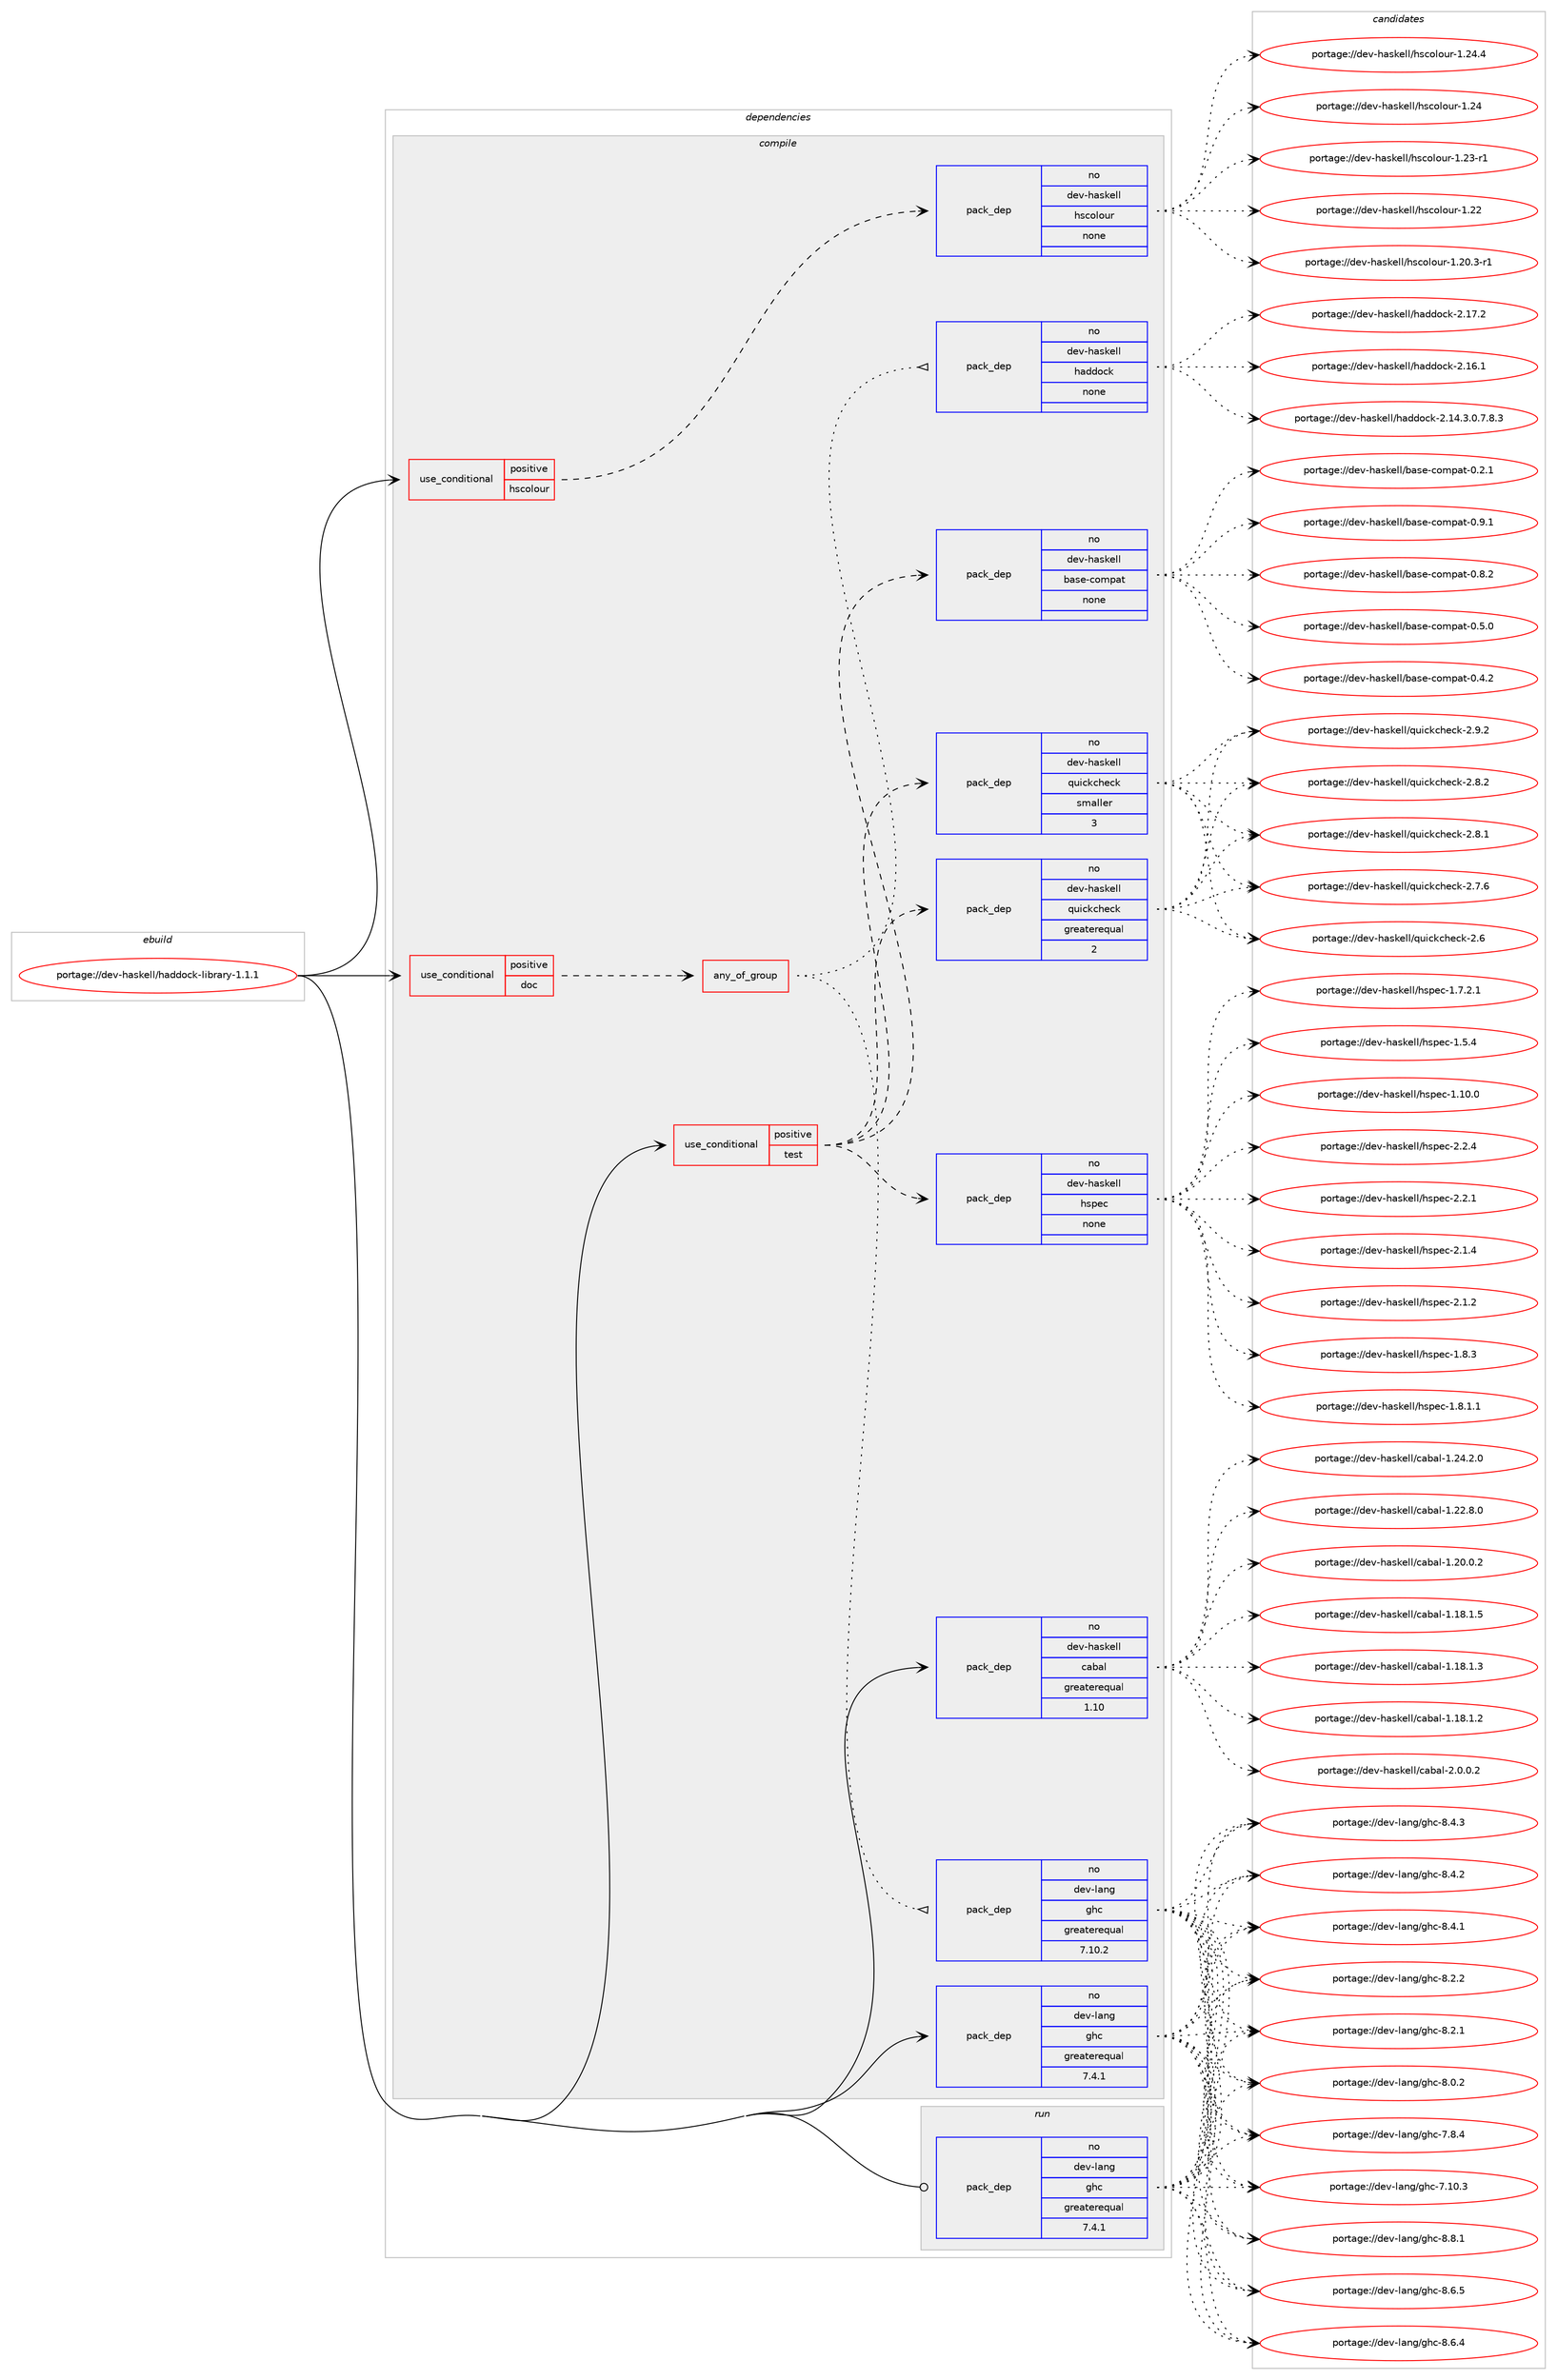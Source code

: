 digraph prolog {

# *************
# Graph options
# *************

newrank=true;
concentrate=true;
compound=true;
graph [rankdir=LR,fontname=Helvetica,fontsize=10,ranksep=1.5];#, ranksep=2.5, nodesep=0.2];
edge  [arrowhead=vee];
node  [fontname=Helvetica,fontsize=10];

# **********
# The ebuild
# **********

subgraph cluster_leftcol {
color=gray;
label=<<i>ebuild</i>>;
id [label="portage://dev-haskell/haddock-library-1.1.1", color=red, width=4, href="../dev-haskell/haddock-library-1.1.1.svg"];
}

# ****************
# The dependencies
# ****************

subgraph cluster_midcol {
color=gray;
label=<<i>dependencies</i>>;
subgraph cluster_compile {
fillcolor="#eeeeee";
style=filled;
label=<<i>compile</i>>;
subgraph cond133759 {
dependency560892 [label=<<TABLE BORDER="0" CELLBORDER="1" CELLSPACING="0" CELLPADDING="4"><TR><TD ROWSPAN="3" CELLPADDING="10">use_conditional</TD></TR><TR><TD>positive</TD></TR><TR><TD>doc</TD></TR></TABLE>>, shape=none, color=red];
subgraph any6372 {
dependency560893 [label=<<TABLE BORDER="0" CELLBORDER="1" CELLSPACING="0" CELLPADDING="4"><TR><TD CELLPADDING="10">any_of_group</TD></TR></TABLE>>, shape=none, color=red];subgraph pack420524 {
dependency560894 [label=<<TABLE BORDER="0" CELLBORDER="1" CELLSPACING="0" CELLPADDING="4" WIDTH="220"><TR><TD ROWSPAN="6" CELLPADDING="30">pack_dep</TD></TR><TR><TD WIDTH="110">no</TD></TR><TR><TD>dev-haskell</TD></TR><TR><TD>haddock</TD></TR><TR><TD>none</TD></TR><TR><TD></TD></TR></TABLE>>, shape=none, color=blue];
}
dependency560893:e -> dependency560894:w [weight=20,style="dotted",arrowhead="oinv"];
subgraph pack420525 {
dependency560895 [label=<<TABLE BORDER="0" CELLBORDER="1" CELLSPACING="0" CELLPADDING="4" WIDTH="220"><TR><TD ROWSPAN="6" CELLPADDING="30">pack_dep</TD></TR><TR><TD WIDTH="110">no</TD></TR><TR><TD>dev-lang</TD></TR><TR><TD>ghc</TD></TR><TR><TD>greaterequal</TD></TR><TR><TD>7.10.2</TD></TR></TABLE>>, shape=none, color=blue];
}
dependency560893:e -> dependency560895:w [weight=20,style="dotted",arrowhead="oinv"];
}
dependency560892:e -> dependency560893:w [weight=20,style="dashed",arrowhead="vee"];
}
id:e -> dependency560892:w [weight=20,style="solid",arrowhead="vee"];
subgraph cond133760 {
dependency560896 [label=<<TABLE BORDER="0" CELLBORDER="1" CELLSPACING="0" CELLPADDING="4"><TR><TD ROWSPAN="3" CELLPADDING="10">use_conditional</TD></TR><TR><TD>positive</TD></TR><TR><TD>hscolour</TD></TR></TABLE>>, shape=none, color=red];
subgraph pack420526 {
dependency560897 [label=<<TABLE BORDER="0" CELLBORDER="1" CELLSPACING="0" CELLPADDING="4" WIDTH="220"><TR><TD ROWSPAN="6" CELLPADDING="30">pack_dep</TD></TR><TR><TD WIDTH="110">no</TD></TR><TR><TD>dev-haskell</TD></TR><TR><TD>hscolour</TD></TR><TR><TD>none</TD></TR><TR><TD></TD></TR></TABLE>>, shape=none, color=blue];
}
dependency560896:e -> dependency560897:w [weight=20,style="dashed",arrowhead="vee"];
}
id:e -> dependency560896:w [weight=20,style="solid",arrowhead="vee"];
subgraph cond133761 {
dependency560898 [label=<<TABLE BORDER="0" CELLBORDER="1" CELLSPACING="0" CELLPADDING="4"><TR><TD ROWSPAN="3" CELLPADDING="10">use_conditional</TD></TR><TR><TD>positive</TD></TR><TR><TD>test</TD></TR></TABLE>>, shape=none, color=red];
subgraph pack420527 {
dependency560899 [label=<<TABLE BORDER="0" CELLBORDER="1" CELLSPACING="0" CELLPADDING="4" WIDTH="220"><TR><TD ROWSPAN="6" CELLPADDING="30">pack_dep</TD></TR><TR><TD WIDTH="110">no</TD></TR><TR><TD>dev-haskell</TD></TR><TR><TD>base-compat</TD></TR><TR><TD>none</TD></TR><TR><TD></TD></TR></TABLE>>, shape=none, color=blue];
}
dependency560898:e -> dependency560899:w [weight=20,style="dashed",arrowhead="vee"];
subgraph pack420528 {
dependency560900 [label=<<TABLE BORDER="0" CELLBORDER="1" CELLSPACING="0" CELLPADDING="4" WIDTH="220"><TR><TD ROWSPAN="6" CELLPADDING="30">pack_dep</TD></TR><TR><TD WIDTH="110">no</TD></TR><TR><TD>dev-haskell</TD></TR><TR><TD>hspec</TD></TR><TR><TD>none</TD></TR><TR><TD></TD></TR></TABLE>>, shape=none, color=blue];
}
dependency560898:e -> dependency560900:w [weight=20,style="dashed",arrowhead="vee"];
subgraph pack420529 {
dependency560901 [label=<<TABLE BORDER="0" CELLBORDER="1" CELLSPACING="0" CELLPADDING="4" WIDTH="220"><TR><TD ROWSPAN="6" CELLPADDING="30">pack_dep</TD></TR><TR><TD WIDTH="110">no</TD></TR><TR><TD>dev-haskell</TD></TR><TR><TD>quickcheck</TD></TR><TR><TD>greaterequal</TD></TR><TR><TD>2</TD></TR></TABLE>>, shape=none, color=blue];
}
dependency560898:e -> dependency560901:w [weight=20,style="dashed",arrowhead="vee"];
subgraph pack420530 {
dependency560902 [label=<<TABLE BORDER="0" CELLBORDER="1" CELLSPACING="0" CELLPADDING="4" WIDTH="220"><TR><TD ROWSPAN="6" CELLPADDING="30">pack_dep</TD></TR><TR><TD WIDTH="110">no</TD></TR><TR><TD>dev-haskell</TD></TR><TR><TD>quickcheck</TD></TR><TR><TD>smaller</TD></TR><TR><TD>3</TD></TR></TABLE>>, shape=none, color=blue];
}
dependency560898:e -> dependency560902:w [weight=20,style="dashed",arrowhead="vee"];
}
id:e -> dependency560898:w [weight=20,style="solid",arrowhead="vee"];
subgraph pack420531 {
dependency560903 [label=<<TABLE BORDER="0" CELLBORDER="1" CELLSPACING="0" CELLPADDING="4" WIDTH="220"><TR><TD ROWSPAN="6" CELLPADDING="30">pack_dep</TD></TR><TR><TD WIDTH="110">no</TD></TR><TR><TD>dev-haskell</TD></TR><TR><TD>cabal</TD></TR><TR><TD>greaterequal</TD></TR><TR><TD>1.10</TD></TR></TABLE>>, shape=none, color=blue];
}
id:e -> dependency560903:w [weight=20,style="solid",arrowhead="vee"];
subgraph pack420532 {
dependency560904 [label=<<TABLE BORDER="0" CELLBORDER="1" CELLSPACING="0" CELLPADDING="4" WIDTH="220"><TR><TD ROWSPAN="6" CELLPADDING="30">pack_dep</TD></TR><TR><TD WIDTH="110">no</TD></TR><TR><TD>dev-lang</TD></TR><TR><TD>ghc</TD></TR><TR><TD>greaterequal</TD></TR><TR><TD>7.4.1</TD></TR></TABLE>>, shape=none, color=blue];
}
id:e -> dependency560904:w [weight=20,style="solid",arrowhead="vee"];
}
subgraph cluster_compileandrun {
fillcolor="#eeeeee";
style=filled;
label=<<i>compile and run</i>>;
}
subgraph cluster_run {
fillcolor="#eeeeee";
style=filled;
label=<<i>run</i>>;
subgraph pack420533 {
dependency560905 [label=<<TABLE BORDER="0" CELLBORDER="1" CELLSPACING="0" CELLPADDING="4" WIDTH="220"><TR><TD ROWSPAN="6" CELLPADDING="30">pack_dep</TD></TR><TR><TD WIDTH="110">no</TD></TR><TR><TD>dev-lang</TD></TR><TR><TD>ghc</TD></TR><TR><TD>greaterequal</TD></TR><TR><TD>7.4.1</TD></TR></TABLE>>, shape=none, color=blue];
}
id:e -> dependency560905:w [weight=20,style="solid",arrowhead="odot"];
}
}

# **************
# The candidates
# **************

subgraph cluster_choices {
rank=same;
color=gray;
label=<<i>candidates</i>>;

subgraph choice420524 {
color=black;
nodesep=1;
choice100101118451049711510710110810847104971001001119910745504649554650 [label="portage://dev-haskell/haddock-2.17.2", color=red, width=4,href="../dev-haskell/haddock-2.17.2.svg"];
choice100101118451049711510710110810847104971001001119910745504649544649 [label="portage://dev-haskell/haddock-2.16.1", color=red, width=4,href="../dev-haskell/haddock-2.16.1.svg"];
choice1001011184510497115107101108108471049710010011199107455046495246514648465546564651 [label="portage://dev-haskell/haddock-2.14.3.0.7.8.3", color=red, width=4,href="../dev-haskell/haddock-2.14.3.0.7.8.3.svg"];
dependency560894:e -> choice100101118451049711510710110810847104971001001119910745504649554650:w [style=dotted,weight="100"];
dependency560894:e -> choice100101118451049711510710110810847104971001001119910745504649544649:w [style=dotted,weight="100"];
dependency560894:e -> choice1001011184510497115107101108108471049710010011199107455046495246514648465546564651:w [style=dotted,weight="100"];
}
subgraph choice420525 {
color=black;
nodesep=1;
choice10010111845108971101034710310499455646564649 [label="portage://dev-lang/ghc-8.8.1", color=red, width=4,href="../dev-lang/ghc-8.8.1.svg"];
choice10010111845108971101034710310499455646544653 [label="portage://dev-lang/ghc-8.6.5", color=red, width=4,href="../dev-lang/ghc-8.6.5.svg"];
choice10010111845108971101034710310499455646544652 [label="portage://dev-lang/ghc-8.6.4", color=red, width=4,href="../dev-lang/ghc-8.6.4.svg"];
choice10010111845108971101034710310499455646524651 [label="portage://dev-lang/ghc-8.4.3", color=red, width=4,href="../dev-lang/ghc-8.4.3.svg"];
choice10010111845108971101034710310499455646524650 [label="portage://dev-lang/ghc-8.4.2", color=red, width=4,href="../dev-lang/ghc-8.4.2.svg"];
choice10010111845108971101034710310499455646524649 [label="portage://dev-lang/ghc-8.4.1", color=red, width=4,href="../dev-lang/ghc-8.4.1.svg"];
choice10010111845108971101034710310499455646504650 [label="portage://dev-lang/ghc-8.2.2", color=red, width=4,href="../dev-lang/ghc-8.2.2.svg"];
choice10010111845108971101034710310499455646504649 [label="portage://dev-lang/ghc-8.2.1", color=red, width=4,href="../dev-lang/ghc-8.2.1.svg"];
choice10010111845108971101034710310499455646484650 [label="portage://dev-lang/ghc-8.0.2", color=red, width=4,href="../dev-lang/ghc-8.0.2.svg"];
choice10010111845108971101034710310499455546564652 [label="portage://dev-lang/ghc-7.8.4", color=red, width=4,href="../dev-lang/ghc-7.8.4.svg"];
choice1001011184510897110103471031049945554649484651 [label="portage://dev-lang/ghc-7.10.3", color=red, width=4,href="../dev-lang/ghc-7.10.3.svg"];
dependency560895:e -> choice10010111845108971101034710310499455646564649:w [style=dotted,weight="100"];
dependency560895:e -> choice10010111845108971101034710310499455646544653:w [style=dotted,weight="100"];
dependency560895:e -> choice10010111845108971101034710310499455646544652:w [style=dotted,weight="100"];
dependency560895:e -> choice10010111845108971101034710310499455646524651:w [style=dotted,weight="100"];
dependency560895:e -> choice10010111845108971101034710310499455646524650:w [style=dotted,weight="100"];
dependency560895:e -> choice10010111845108971101034710310499455646524649:w [style=dotted,weight="100"];
dependency560895:e -> choice10010111845108971101034710310499455646504650:w [style=dotted,weight="100"];
dependency560895:e -> choice10010111845108971101034710310499455646504649:w [style=dotted,weight="100"];
dependency560895:e -> choice10010111845108971101034710310499455646484650:w [style=dotted,weight="100"];
dependency560895:e -> choice10010111845108971101034710310499455546564652:w [style=dotted,weight="100"];
dependency560895:e -> choice1001011184510897110103471031049945554649484651:w [style=dotted,weight="100"];
}
subgraph choice420526 {
color=black;
nodesep=1;
choice1001011184510497115107101108108471041159911110811111711445494650524652 [label="portage://dev-haskell/hscolour-1.24.4", color=red, width=4,href="../dev-haskell/hscolour-1.24.4.svg"];
choice100101118451049711510710110810847104115991111081111171144549465052 [label="portage://dev-haskell/hscolour-1.24", color=red, width=4,href="../dev-haskell/hscolour-1.24.svg"];
choice1001011184510497115107101108108471041159911110811111711445494650514511449 [label="portage://dev-haskell/hscolour-1.23-r1", color=red, width=4,href="../dev-haskell/hscolour-1.23-r1.svg"];
choice100101118451049711510710110810847104115991111081111171144549465050 [label="portage://dev-haskell/hscolour-1.22", color=red, width=4,href="../dev-haskell/hscolour-1.22.svg"];
choice10010111845104971151071011081084710411599111108111117114454946504846514511449 [label="portage://dev-haskell/hscolour-1.20.3-r1", color=red, width=4,href="../dev-haskell/hscolour-1.20.3-r1.svg"];
dependency560897:e -> choice1001011184510497115107101108108471041159911110811111711445494650524652:w [style=dotted,weight="100"];
dependency560897:e -> choice100101118451049711510710110810847104115991111081111171144549465052:w [style=dotted,weight="100"];
dependency560897:e -> choice1001011184510497115107101108108471041159911110811111711445494650514511449:w [style=dotted,weight="100"];
dependency560897:e -> choice100101118451049711510710110810847104115991111081111171144549465050:w [style=dotted,weight="100"];
dependency560897:e -> choice10010111845104971151071011081084710411599111108111117114454946504846514511449:w [style=dotted,weight="100"];
}
subgraph choice420527 {
color=black;
nodesep=1;
choice1001011184510497115107101108108479897115101459911110911297116454846574649 [label="portage://dev-haskell/base-compat-0.9.1", color=red, width=4,href="../dev-haskell/base-compat-0.9.1.svg"];
choice1001011184510497115107101108108479897115101459911110911297116454846564650 [label="portage://dev-haskell/base-compat-0.8.2", color=red, width=4,href="../dev-haskell/base-compat-0.8.2.svg"];
choice1001011184510497115107101108108479897115101459911110911297116454846534648 [label="portage://dev-haskell/base-compat-0.5.0", color=red, width=4,href="../dev-haskell/base-compat-0.5.0.svg"];
choice1001011184510497115107101108108479897115101459911110911297116454846524650 [label="portage://dev-haskell/base-compat-0.4.2", color=red, width=4,href="../dev-haskell/base-compat-0.4.2.svg"];
choice1001011184510497115107101108108479897115101459911110911297116454846504649 [label="portage://dev-haskell/base-compat-0.2.1", color=red, width=4,href="../dev-haskell/base-compat-0.2.1.svg"];
dependency560899:e -> choice1001011184510497115107101108108479897115101459911110911297116454846574649:w [style=dotted,weight="100"];
dependency560899:e -> choice1001011184510497115107101108108479897115101459911110911297116454846564650:w [style=dotted,weight="100"];
dependency560899:e -> choice1001011184510497115107101108108479897115101459911110911297116454846534648:w [style=dotted,weight="100"];
dependency560899:e -> choice1001011184510497115107101108108479897115101459911110911297116454846524650:w [style=dotted,weight="100"];
dependency560899:e -> choice1001011184510497115107101108108479897115101459911110911297116454846504649:w [style=dotted,weight="100"];
}
subgraph choice420528 {
color=black;
nodesep=1;
choice10010111845104971151071011081084710411511210199455046504652 [label="portage://dev-haskell/hspec-2.2.4", color=red, width=4,href="../dev-haskell/hspec-2.2.4.svg"];
choice10010111845104971151071011081084710411511210199455046504649 [label="portage://dev-haskell/hspec-2.2.1", color=red, width=4,href="../dev-haskell/hspec-2.2.1.svg"];
choice10010111845104971151071011081084710411511210199455046494652 [label="portage://dev-haskell/hspec-2.1.4", color=red, width=4,href="../dev-haskell/hspec-2.1.4.svg"];
choice10010111845104971151071011081084710411511210199455046494650 [label="portage://dev-haskell/hspec-2.1.2", color=red, width=4,href="../dev-haskell/hspec-2.1.2.svg"];
choice10010111845104971151071011081084710411511210199454946564651 [label="portage://dev-haskell/hspec-1.8.3", color=red, width=4,href="../dev-haskell/hspec-1.8.3.svg"];
choice100101118451049711510710110810847104115112101994549465646494649 [label="portage://dev-haskell/hspec-1.8.1.1", color=red, width=4,href="../dev-haskell/hspec-1.8.1.1.svg"];
choice100101118451049711510710110810847104115112101994549465546504649 [label="portage://dev-haskell/hspec-1.7.2.1", color=red, width=4,href="../dev-haskell/hspec-1.7.2.1.svg"];
choice10010111845104971151071011081084710411511210199454946534652 [label="portage://dev-haskell/hspec-1.5.4", color=red, width=4,href="../dev-haskell/hspec-1.5.4.svg"];
choice1001011184510497115107101108108471041151121019945494649484648 [label="portage://dev-haskell/hspec-1.10.0", color=red, width=4,href="../dev-haskell/hspec-1.10.0.svg"];
dependency560900:e -> choice10010111845104971151071011081084710411511210199455046504652:w [style=dotted,weight="100"];
dependency560900:e -> choice10010111845104971151071011081084710411511210199455046504649:w [style=dotted,weight="100"];
dependency560900:e -> choice10010111845104971151071011081084710411511210199455046494652:w [style=dotted,weight="100"];
dependency560900:e -> choice10010111845104971151071011081084710411511210199455046494650:w [style=dotted,weight="100"];
dependency560900:e -> choice10010111845104971151071011081084710411511210199454946564651:w [style=dotted,weight="100"];
dependency560900:e -> choice100101118451049711510710110810847104115112101994549465646494649:w [style=dotted,weight="100"];
dependency560900:e -> choice100101118451049711510710110810847104115112101994549465546504649:w [style=dotted,weight="100"];
dependency560900:e -> choice10010111845104971151071011081084710411511210199454946534652:w [style=dotted,weight="100"];
dependency560900:e -> choice1001011184510497115107101108108471041151121019945494649484648:w [style=dotted,weight="100"];
}
subgraph choice420529 {
color=black;
nodesep=1;
choice100101118451049711510710110810847113117105991079910410199107455046574650 [label="portage://dev-haskell/quickcheck-2.9.2", color=red, width=4,href="../dev-haskell/quickcheck-2.9.2.svg"];
choice100101118451049711510710110810847113117105991079910410199107455046564650 [label="portage://dev-haskell/quickcheck-2.8.2", color=red, width=4,href="../dev-haskell/quickcheck-2.8.2.svg"];
choice100101118451049711510710110810847113117105991079910410199107455046564649 [label="portage://dev-haskell/quickcheck-2.8.1", color=red, width=4,href="../dev-haskell/quickcheck-2.8.1.svg"];
choice100101118451049711510710110810847113117105991079910410199107455046554654 [label="portage://dev-haskell/quickcheck-2.7.6", color=red, width=4,href="../dev-haskell/quickcheck-2.7.6.svg"];
choice10010111845104971151071011081084711311710599107991041019910745504654 [label="portage://dev-haskell/quickcheck-2.6", color=red, width=4,href="../dev-haskell/quickcheck-2.6.svg"];
dependency560901:e -> choice100101118451049711510710110810847113117105991079910410199107455046574650:w [style=dotted,weight="100"];
dependency560901:e -> choice100101118451049711510710110810847113117105991079910410199107455046564650:w [style=dotted,weight="100"];
dependency560901:e -> choice100101118451049711510710110810847113117105991079910410199107455046564649:w [style=dotted,weight="100"];
dependency560901:e -> choice100101118451049711510710110810847113117105991079910410199107455046554654:w [style=dotted,weight="100"];
dependency560901:e -> choice10010111845104971151071011081084711311710599107991041019910745504654:w [style=dotted,weight="100"];
}
subgraph choice420530 {
color=black;
nodesep=1;
choice100101118451049711510710110810847113117105991079910410199107455046574650 [label="portage://dev-haskell/quickcheck-2.9.2", color=red, width=4,href="../dev-haskell/quickcheck-2.9.2.svg"];
choice100101118451049711510710110810847113117105991079910410199107455046564650 [label="portage://dev-haskell/quickcheck-2.8.2", color=red, width=4,href="../dev-haskell/quickcheck-2.8.2.svg"];
choice100101118451049711510710110810847113117105991079910410199107455046564649 [label="portage://dev-haskell/quickcheck-2.8.1", color=red, width=4,href="../dev-haskell/quickcheck-2.8.1.svg"];
choice100101118451049711510710110810847113117105991079910410199107455046554654 [label="portage://dev-haskell/quickcheck-2.7.6", color=red, width=4,href="../dev-haskell/quickcheck-2.7.6.svg"];
choice10010111845104971151071011081084711311710599107991041019910745504654 [label="portage://dev-haskell/quickcheck-2.6", color=red, width=4,href="../dev-haskell/quickcheck-2.6.svg"];
dependency560902:e -> choice100101118451049711510710110810847113117105991079910410199107455046574650:w [style=dotted,weight="100"];
dependency560902:e -> choice100101118451049711510710110810847113117105991079910410199107455046564650:w [style=dotted,weight="100"];
dependency560902:e -> choice100101118451049711510710110810847113117105991079910410199107455046564649:w [style=dotted,weight="100"];
dependency560902:e -> choice100101118451049711510710110810847113117105991079910410199107455046554654:w [style=dotted,weight="100"];
dependency560902:e -> choice10010111845104971151071011081084711311710599107991041019910745504654:w [style=dotted,weight="100"];
}
subgraph choice420531 {
color=black;
nodesep=1;
choice100101118451049711510710110810847999798971084550464846484650 [label="portage://dev-haskell/cabal-2.0.0.2", color=red, width=4,href="../dev-haskell/cabal-2.0.0.2.svg"];
choice10010111845104971151071011081084799979897108454946505246504648 [label="portage://dev-haskell/cabal-1.24.2.0", color=red, width=4,href="../dev-haskell/cabal-1.24.2.0.svg"];
choice10010111845104971151071011081084799979897108454946505046564648 [label="portage://dev-haskell/cabal-1.22.8.0", color=red, width=4,href="../dev-haskell/cabal-1.22.8.0.svg"];
choice10010111845104971151071011081084799979897108454946504846484650 [label="portage://dev-haskell/cabal-1.20.0.2", color=red, width=4,href="../dev-haskell/cabal-1.20.0.2.svg"];
choice10010111845104971151071011081084799979897108454946495646494653 [label="portage://dev-haskell/cabal-1.18.1.5", color=red, width=4,href="../dev-haskell/cabal-1.18.1.5.svg"];
choice10010111845104971151071011081084799979897108454946495646494651 [label="portage://dev-haskell/cabal-1.18.1.3", color=red, width=4,href="../dev-haskell/cabal-1.18.1.3.svg"];
choice10010111845104971151071011081084799979897108454946495646494650 [label="portage://dev-haskell/cabal-1.18.1.2", color=red, width=4,href="../dev-haskell/cabal-1.18.1.2.svg"];
dependency560903:e -> choice100101118451049711510710110810847999798971084550464846484650:w [style=dotted,weight="100"];
dependency560903:e -> choice10010111845104971151071011081084799979897108454946505246504648:w [style=dotted,weight="100"];
dependency560903:e -> choice10010111845104971151071011081084799979897108454946505046564648:w [style=dotted,weight="100"];
dependency560903:e -> choice10010111845104971151071011081084799979897108454946504846484650:w [style=dotted,weight="100"];
dependency560903:e -> choice10010111845104971151071011081084799979897108454946495646494653:w [style=dotted,weight="100"];
dependency560903:e -> choice10010111845104971151071011081084799979897108454946495646494651:w [style=dotted,weight="100"];
dependency560903:e -> choice10010111845104971151071011081084799979897108454946495646494650:w [style=dotted,weight="100"];
}
subgraph choice420532 {
color=black;
nodesep=1;
choice10010111845108971101034710310499455646564649 [label="portage://dev-lang/ghc-8.8.1", color=red, width=4,href="../dev-lang/ghc-8.8.1.svg"];
choice10010111845108971101034710310499455646544653 [label="portage://dev-lang/ghc-8.6.5", color=red, width=4,href="../dev-lang/ghc-8.6.5.svg"];
choice10010111845108971101034710310499455646544652 [label="portage://dev-lang/ghc-8.6.4", color=red, width=4,href="../dev-lang/ghc-8.6.4.svg"];
choice10010111845108971101034710310499455646524651 [label="portage://dev-lang/ghc-8.4.3", color=red, width=4,href="../dev-lang/ghc-8.4.3.svg"];
choice10010111845108971101034710310499455646524650 [label="portage://dev-lang/ghc-8.4.2", color=red, width=4,href="../dev-lang/ghc-8.4.2.svg"];
choice10010111845108971101034710310499455646524649 [label="portage://dev-lang/ghc-8.4.1", color=red, width=4,href="../dev-lang/ghc-8.4.1.svg"];
choice10010111845108971101034710310499455646504650 [label="portage://dev-lang/ghc-8.2.2", color=red, width=4,href="../dev-lang/ghc-8.2.2.svg"];
choice10010111845108971101034710310499455646504649 [label="portage://dev-lang/ghc-8.2.1", color=red, width=4,href="../dev-lang/ghc-8.2.1.svg"];
choice10010111845108971101034710310499455646484650 [label="portage://dev-lang/ghc-8.0.2", color=red, width=4,href="../dev-lang/ghc-8.0.2.svg"];
choice10010111845108971101034710310499455546564652 [label="portage://dev-lang/ghc-7.8.4", color=red, width=4,href="../dev-lang/ghc-7.8.4.svg"];
choice1001011184510897110103471031049945554649484651 [label="portage://dev-lang/ghc-7.10.3", color=red, width=4,href="../dev-lang/ghc-7.10.3.svg"];
dependency560904:e -> choice10010111845108971101034710310499455646564649:w [style=dotted,weight="100"];
dependency560904:e -> choice10010111845108971101034710310499455646544653:w [style=dotted,weight="100"];
dependency560904:e -> choice10010111845108971101034710310499455646544652:w [style=dotted,weight="100"];
dependency560904:e -> choice10010111845108971101034710310499455646524651:w [style=dotted,weight="100"];
dependency560904:e -> choice10010111845108971101034710310499455646524650:w [style=dotted,weight="100"];
dependency560904:e -> choice10010111845108971101034710310499455646524649:w [style=dotted,weight="100"];
dependency560904:e -> choice10010111845108971101034710310499455646504650:w [style=dotted,weight="100"];
dependency560904:e -> choice10010111845108971101034710310499455646504649:w [style=dotted,weight="100"];
dependency560904:e -> choice10010111845108971101034710310499455646484650:w [style=dotted,weight="100"];
dependency560904:e -> choice10010111845108971101034710310499455546564652:w [style=dotted,weight="100"];
dependency560904:e -> choice1001011184510897110103471031049945554649484651:w [style=dotted,weight="100"];
}
subgraph choice420533 {
color=black;
nodesep=1;
choice10010111845108971101034710310499455646564649 [label="portage://dev-lang/ghc-8.8.1", color=red, width=4,href="../dev-lang/ghc-8.8.1.svg"];
choice10010111845108971101034710310499455646544653 [label="portage://dev-lang/ghc-8.6.5", color=red, width=4,href="../dev-lang/ghc-8.6.5.svg"];
choice10010111845108971101034710310499455646544652 [label="portage://dev-lang/ghc-8.6.4", color=red, width=4,href="../dev-lang/ghc-8.6.4.svg"];
choice10010111845108971101034710310499455646524651 [label="portage://dev-lang/ghc-8.4.3", color=red, width=4,href="../dev-lang/ghc-8.4.3.svg"];
choice10010111845108971101034710310499455646524650 [label="portage://dev-lang/ghc-8.4.2", color=red, width=4,href="../dev-lang/ghc-8.4.2.svg"];
choice10010111845108971101034710310499455646524649 [label="portage://dev-lang/ghc-8.4.1", color=red, width=4,href="../dev-lang/ghc-8.4.1.svg"];
choice10010111845108971101034710310499455646504650 [label="portage://dev-lang/ghc-8.2.2", color=red, width=4,href="../dev-lang/ghc-8.2.2.svg"];
choice10010111845108971101034710310499455646504649 [label="portage://dev-lang/ghc-8.2.1", color=red, width=4,href="../dev-lang/ghc-8.2.1.svg"];
choice10010111845108971101034710310499455646484650 [label="portage://dev-lang/ghc-8.0.2", color=red, width=4,href="../dev-lang/ghc-8.0.2.svg"];
choice10010111845108971101034710310499455546564652 [label="portage://dev-lang/ghc-7.8.4", color=red, width=4,href="../dev-lang/ghc-7.8.4.svg"];
choice1001011184510897110103471031049945554649484651 [label="portage://dev-lang/ghc-7.10.3", color=red, width=4,href="../dev-lang/ghc-7.10.3.svg"];
dependency560905:e -> choice10010111845108971101034710310499455646564649:w [style=dotted,weight="100"];
dependency560905:e -> choice10010111845108971101034710310499455646544653:w [style=dotted,weight="100"];
dependency560905:e -> choice10010111845108971101034710310499455646544652:w [style=dotted,weight="100"];
dependency560905:e -> choice10010111845108971101034710310499455646524651:w [style=dotted,weight="100"];
dependency560905:e -> choice10010111845108971101034710310499455646524650:w [style=dotted,weight="100"];
dependency560905:e -> choice10010111845108971101034710310499455646524649:w [style=dotted,weight="100"];
dependency560905:e -> choice10010111845108971101034710310499455646504650:w [style=dotted,weight="100"];
dependency560905:e -> choice10010111845108971101034710310499455646504649:w [style=dotted,weight="100"];
dependency560905:e -> choice10010111845108971101034710310499455646484650:w [style=dotted,weight="100"];
dependency560905:e -> choice10010111845108971101034710310499455546564652:w [style=dotted,weight="100"];
dependency560905:e -> choice1001011184510897110103471031049945554649484651:w [style=dotted,weight="100"];
}
}

}

